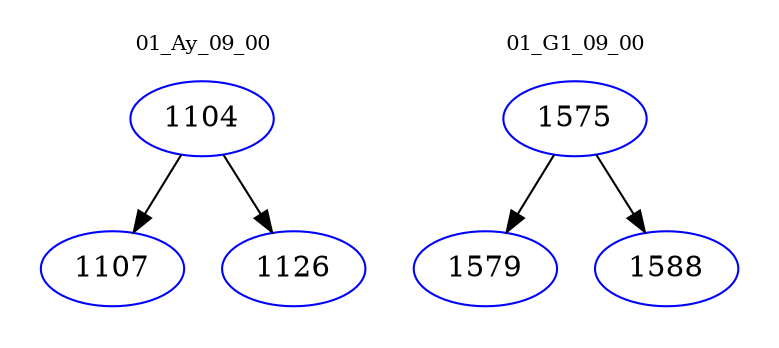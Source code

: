 digraph{
subgraph cluster_0 {
color = white
label = "01_Ay_09_00";
fontsize=10;
T0_1104 [label="1104", color="blue"]
T0_1104 -> T0_1107 [color="black"]
T0_1107 [label="1107", color="blue"]
T0_1104 -> T0_1126 [color="black"]
T0_1126 [label="1126", color="blue"]
}
subgraph cluster_1 {
color = white
label = "01_G1_09_00";
fontsize=10;
T1_1575 [label="1575", color="blue"]
T1_1575 -> T1_1579 [color="black"]
T1_1579 [label="1579", color="blue"]
T1_1575 -> T1_1588 [color="black"]
T1_1588 [label="1588", color="blue"]
}
}
